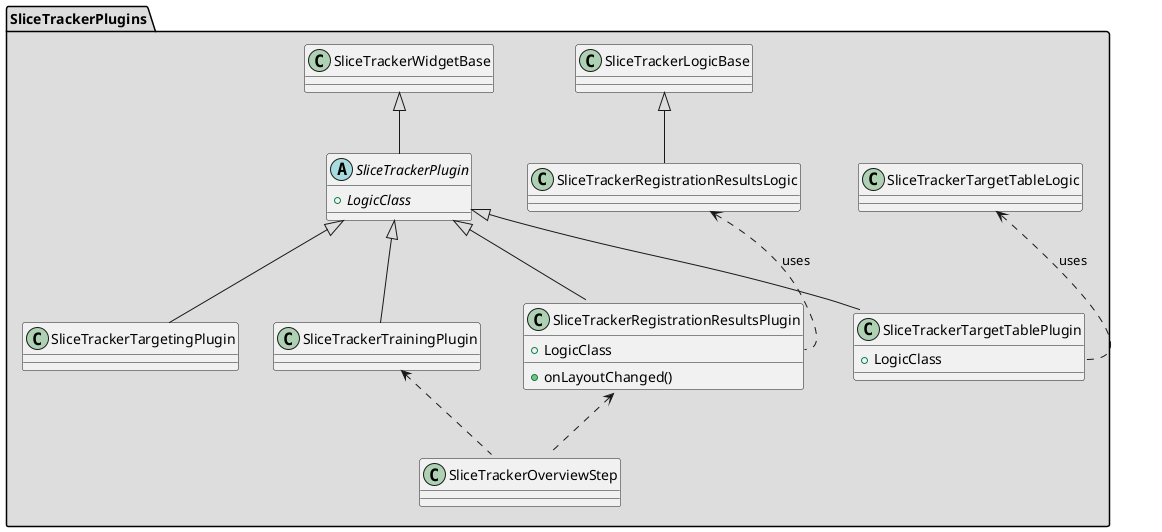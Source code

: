 @startuml

package "SliceTrackerPlugins" #DDDDDD {

  abstract class SliceTrackerPlugin {
    + {abstract} LogicClass
  }

  SliceTrackerWidgetBase <|-- SliceTrackerPlugin

  class SliceTrackerTrainingPlugin {
  }

  class SliceTrackerRegistrationResultsPlugin {
    + LogicClass
    + onLayoutChanged()
  }

  class SliceTrackerRegistrationResultsLogic

  class SliceTrackerTargetTablePlugin {
    + LogicClass
  }

  class SliceTrackerTargetTableLogic {
  }


  SliceTrackerPlugin <|-- SliceTrackerTrainingPlugin
  SliceTrackerPlugin <|-- SliceTrackerRegistrationResultsPlugin
  SliceTrackerPlugin <|-- SliceTrackerTargetTablePlugin
  SliceTrackerPlugin <|-- SliceTrackerTargetingPlugin


  SliceTrackerTrainingPlugin <.. SliceTrackerOverviewStep::trainingPlugin

  SliceTrackerRegistrationResultsPlugin <.. SliceTrackerOverviewStep::regResultPlugin
  SliceTrackerLogicBase <|-- SliceTrackerRegistrationResultsLogic
  SliceTrackerRegistrationResultsLogic <.. SliceTrackerRegistrationResultsPlugin::LogicClass: uses

  SliceTrackerTargetTableLogic <.. SliceTrackerTargetTablePlugin::LogicClass: uses
}

@enduml